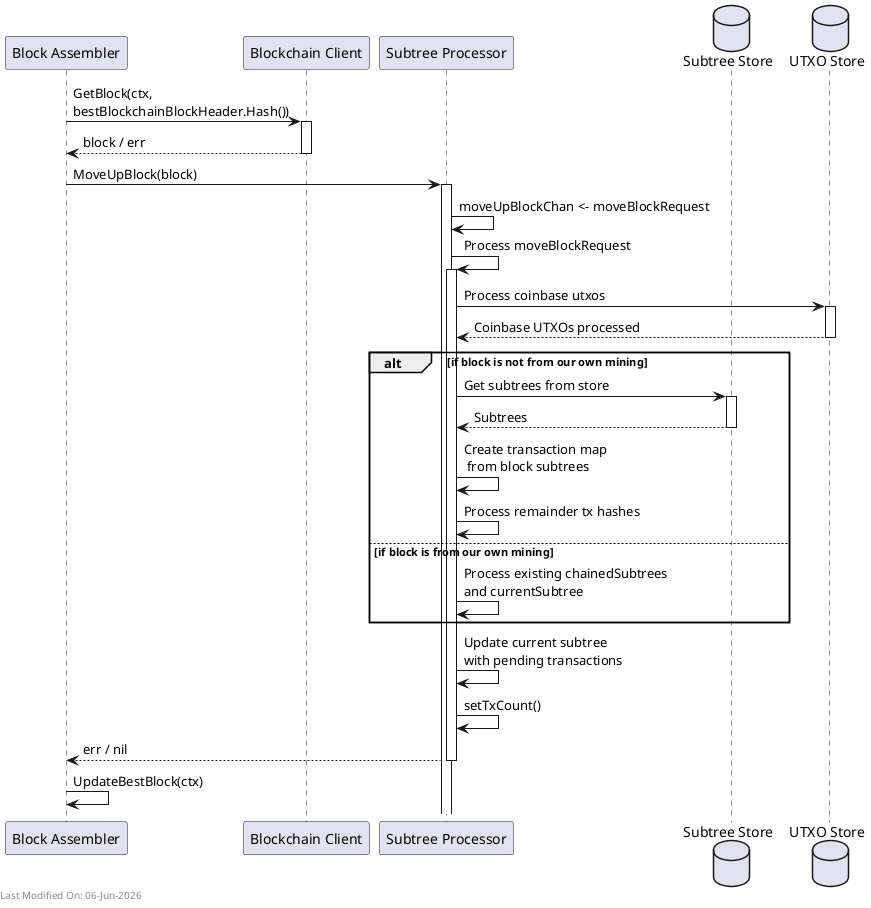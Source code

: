 @startuml

participant "Block Assembler" as BA
participant "Blockchain Client" as BC
participant "Subtree Processor" as STP
database "Subtree Store" as SStore
database "UTXO Store" as UTXOStore

BA -> BC: GetBlock(ctx, \nbestBlockchainBlockHeader.Hash())
activate BC
BC --> BA: block / err
deactivate BC

BA -> STP: MoveUpBlock(block)
activate STP

STP -> STP: moveUpBlockChan <- moveBlockRequest
STP -> STP: Process moveBlockRequest
activate STP

STP -> UTXOStore: Process coinbase utxos
activate UTXOStore
UTXOStore --> STP: Coinbase UTXOs processed
deactivate UTXOStore

alt if block is not from our own mining
    STP -> SStore: Get subtrees from store
    activate SStore
    SStore --> STP: Subtrees
    deactivate SStore

    STP -> STP: Create transaction map\n from block subtrees
    STP -> STP: Process remainder tx hashes
else if block is from our own mining
    STP -> STP: Process existing chainedSubtrees \nand currentSubtree
end

STP -> STP: Update current subtree \nwith pending transactions
STP -> STP: setTxCount()

STP --> BA: err / nil
deactivate STP
deactivate BA

BA -> BA: UpdateBestBlock(ctx)

left footer Last Modified On: %date("dd-MMM-yyyy")

@enduml
